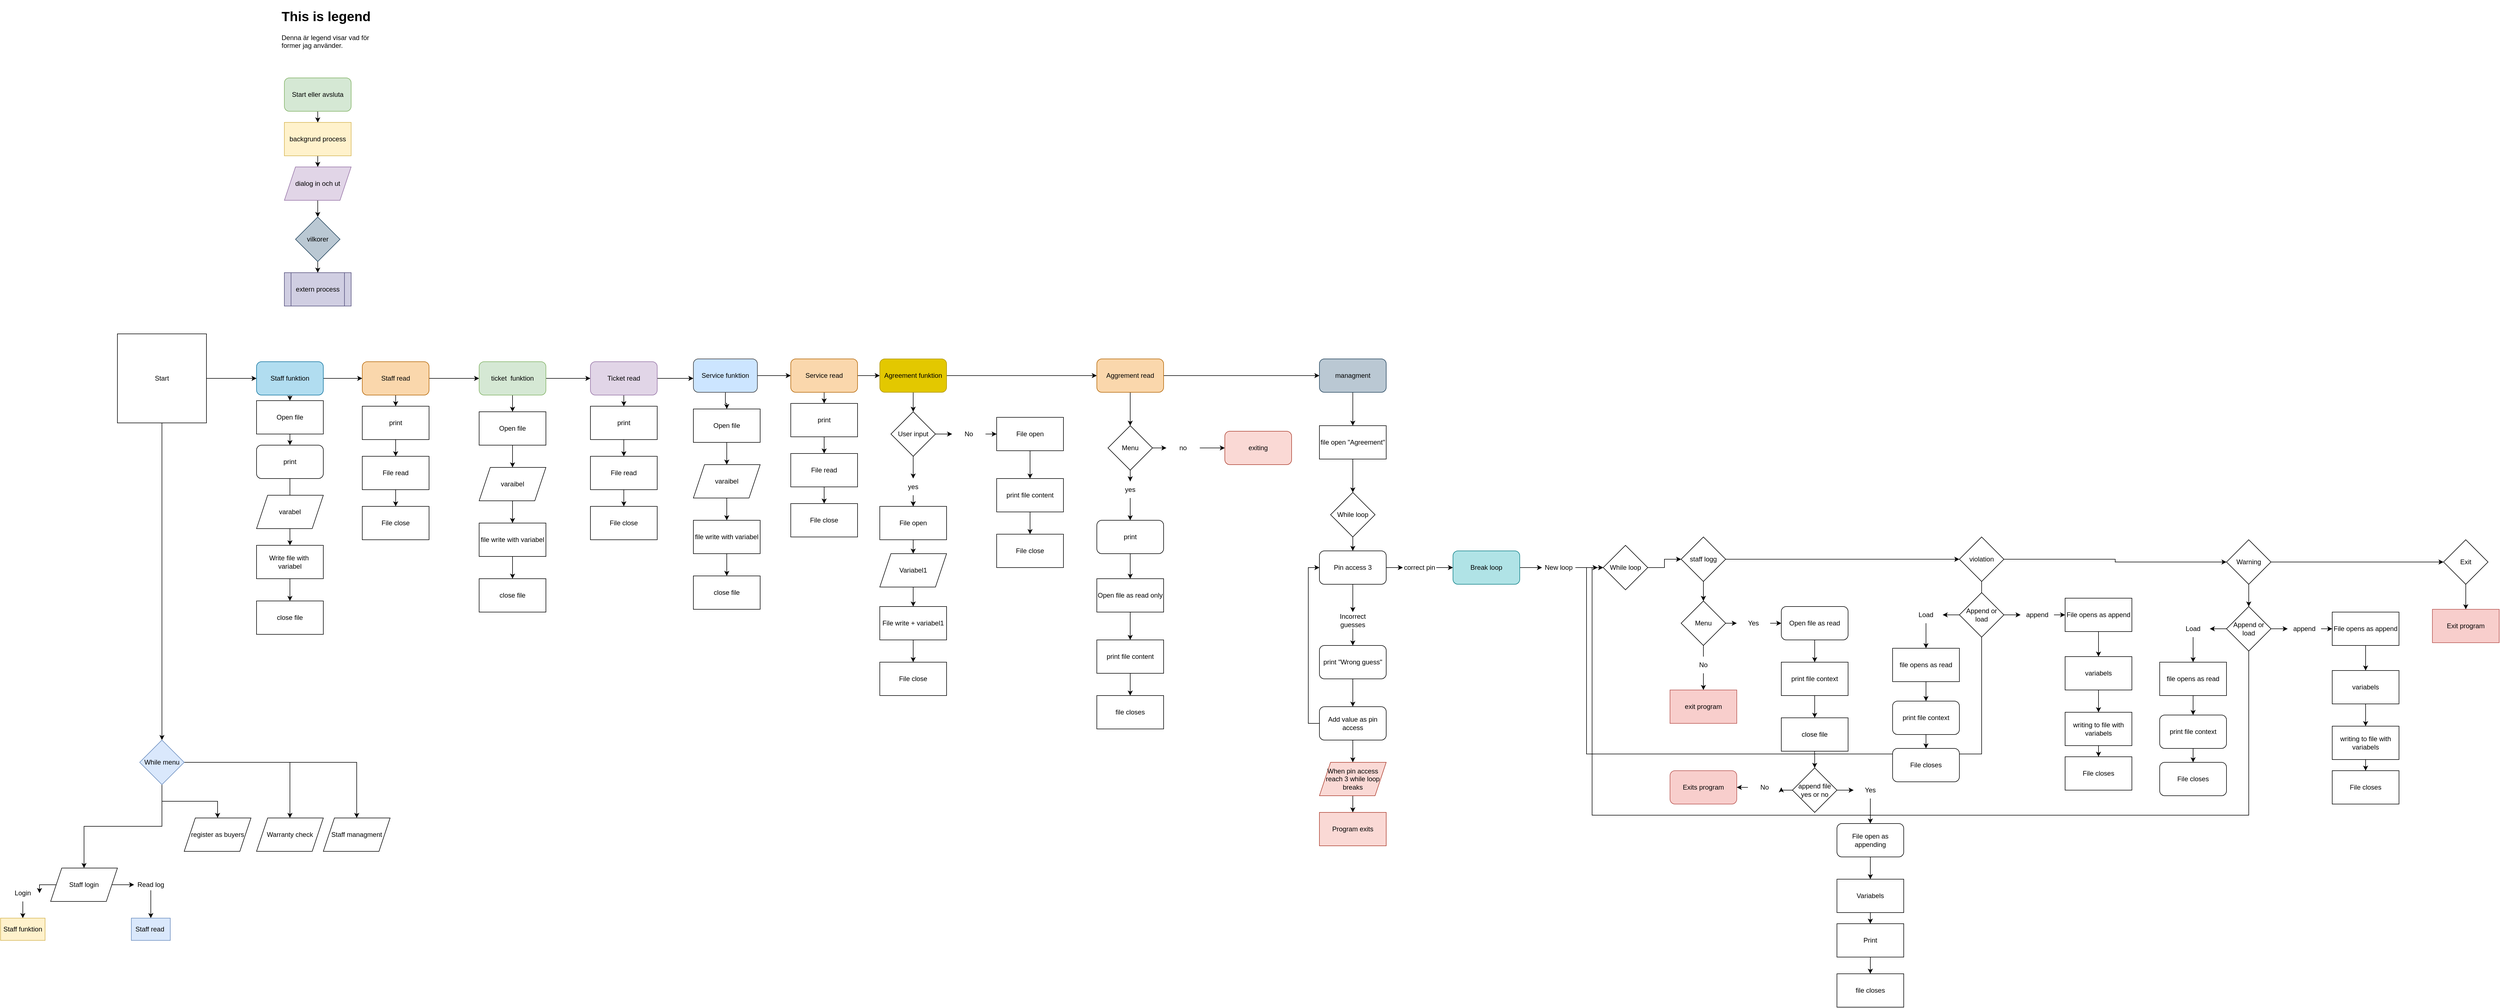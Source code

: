 <mxfile version="19.0.3" type="device"><diagram id="etsDUK-L8ssYxKM-hPAx" name="Page-1"><mxGraphModel dx="1778" dy="2194" grid="1" gridSize="10" guides="1" tooltips="1" connect="1" arrows="1" fold="1" page="1" pageScale="1" pageWidth="850" pageHeight="1100" math="0" shadow="0"><root><mxCell id="0"/><mxCell id="1" parent="0"/><mxCell id="qffwkx-QVSeS7XkW_qyb-30" style="edgeStyle=orthogonalEdgeStyle;rounded=0;orthogonalLoop=1;jettySize=auto;html=1;" parent="1" source="qffwkx-QVSeS7XkW_qyb-1" target="qffwkx-QVSeS7XkW_qyb-2" edge="1"><mxGeometry relative="1" as="geometry"/></mxCell><mxCell id="CJwSPRKQZsO8ntQ9hQlv-50" style="edgeStyle=orthogonalEdgeStyle;rounded=0;orthogonalLoop=1;jettySize=auto;html=1;" edge="1" parent="1" source="qffwkx-QVSeS7XkW_qyb-1" target="CJwSPRKQZsO8ntQ9hQlv-49"><mxGeometry relative="1" as="geometry"/></mxCell><mxCell id="qffwkx-QVSeS7XkW_qyb-1" value="Start" style="rounded=0;whiteSpace=wrap;html=1;" parent="1" vertex="1"><mxGeometry x="240" y="420" width="160" height="160" as="geometry"/></mxCell><mxCell id="qffwkx-QVSeS7XkW_qyb-9" style="edgeStyle=orthogonalEdgeStyle;rounded=0;orthogonalLoop=1;jettySize=auto;html=1;exitX=0.5;exitY=1;exitDx=0;exitDy=0;entryX=0.5;entryY=0;entryDx=0;entryDy=0;" parent="1" source="qffwkx-QVSeS7XkW_qyb-2" edge="1"><mxGeometry relative="1" as="geometry"><mxPoint x="550" y="540" as="targetPoint"/></mxGeometry></mxCell><mxCell id="qffwkx-QVSeS7XkW_qyb-31" style="edgeStyle=orthogonalEdgeStyle;rounded=0;orthogonalLoop=1;jettySize=auto;html=1;" parent="1" source="qffwkx-QVSeS7XkW_qyb-2" target="qffwkx-QVSeS7XkW_qyb-32" edge="1"><mxGeometry relative="1" as="geometry"><mxPoint x="710" y="500" as="targetPoint"/></mxGeometry></mxCell><mxCell id="qffwkx-QVSeS7XkW_qyb-2" value="Staff funktion" style="rounded=1;whiteSpace=wrap;html=1;fillColor=#b1ddf0;strokeColor=#10739e;" parent="1" vertex="1"><mxGeometry x="490" y="470" width="120" height="60" as="geometry"/></mxCell><mxCell id="qffwkx-QVSeS7XkW_qyb-6" style="edgeStyle=orthogonalEdgeStyle;rounded=0;orthogonalLoop=1;jettySize=auto;html=1;entryX=0.75;entryY=0;entryDx=0;entryDy=0;" parent="1" source="qffwkx-QVSeS7XkW_qyb-3" target="qffwkx-QVSeS7XkW_qyb-25" edge="1"><mxGeometry relative="1" as="geometry"><mxPoint x="550" y="720" as="targetPoint"/><Array as="points"><mxPoint x="550" y="740"/></Array></mxGeometry></mxCell><mxCell id="qffwkx-QVSeS7XkW_qyb-3" value="print" style="rounded=1;whiteSpace=wrap;html=1;" parent="1" vertex="1"><mxGeometry x="490" y="620" width="120" height="60" as="geometry"/></mxCell><mxCell id="qffwkx-QVSeS7XkW_qyb-10" style="edgeStyle=orthogonalEdgeStyle;rounded=0;orthogonalLoop=1;jettySize=auto;html=1;exitX=0.5;exitY=1;exitDx=0;exitDy=0;entryX=0.5;entryY=0;entryDx=0;entryDy=0;" parent="1" target="qffwkx-QVSeS7XkW_qyb-3" edge="1"><mxGeometry relative="1" as="geometry"><mxPoint x="550" y="600" as="sourcePoint"/></mxGeometry></mxCell><mxCell id="qffwkx-QVSeS7XkW_qyb-19" style="edgeStyle=orthogonalEdgeStyle;rounded=0;orthogonalLoop=1;jettySize=auto;html=1;" parent="1" source="qffwkx-QVSeS7XkW_qyb-14" target="qffwkx-QVSeS7XkW_qyb-15" edge="1"><mxGeometry relative="1" as="geometry"/></mxCell><mxCell id="qffwkx-QVSeS7XkW_qyb-14" value="Start eller avsluta" style="rounded=1;whiteSpace=wrap;html=1;fillColor=#d5e8d4;strokeColor=#82b366;" parent="1" vertex="1"><mxGeometry x="540" y="-40" width="120" height="60" as="geometry"/></mxCell><mxCell id="qffwkx-QVSeS7XkW_qyb-20" style="edgeStyle=orthogonalEdgeStyle;rounded=0;orthogonalLoop=1;jettySize=auto;html=1;exitX=0.5;exitY=1;exitDx=0;exitDy=0;" parent="1" source="qffwkx-QVSeS7XkW_qyb-15" target="qffwkx-QVSeS7XkW_qyb-16" edge="1"><mxGeometry relative="1" as="geometry"/></mxCell><mxCell id="qffwkx-QVSeS7XkW_qyb-15" value="backgrund process" style="rounded=0;whiteSpace=wrap;html=1;fillColor=#fff2cc;strokeColor=#d6b656;" parent="1" vertex="1"><mxGeometry x="540" y="40" width="120" height="60" as="geometry"/></mxCell><mxCell id="qffwkx-QVSeS7XkW_qyb-21" style="edgeStyle=orthogonalEdgeStyle;rounded=0;orthogonalLoop=1;jettySize=auto;html=1;" parent="1" source="qffwkx-QVSeS7XkW_qyb-16" target="qffwkx-QVSeS7XkW_qyb-17" edge="1"><mxGeometry relative="1" as="geometry"/></mxCell><mxCell id="qffwkx-QVSeS7XkW_qyb-16" value="dialog in och ut" style="shape=parallelogram;perimeter=parallelogramPerimeter;whiteSpace=wrap;html=1;fixedSize=1;fillColor=#e1d5e7;strokeColor=#9673a6;" parent="1" vertex="1"><mxGeometry x="540" y="120" width="120" height="60" as="geometry"/></mxCell><mxCell id="qffwkx-QVSeS7XkW_qyb-22" style="edgeStyle=orthogonalEdgeStyle;rounded=0;orthogonalLoop=1;jettySize=auto;html=1;exitX=0.5;exitY=1;exitDx=0;exitDy=0;" parent="1" source="qffwkx-QVSeS7XkW_qyb-17" target="qffwkx-QVSeS7XkW_qyb-18" edge="1"><mxGeometry relative="1" as="geometry"/></mxCell><mxCell id="qffwkx-QVSeS7XkW_qyb-17" value="vilkorer" style="rhombus;whiteSpace=wrap;html=1;fillColor=#bac8d3;strokeColor=#23445d;" parent="1" vertex="1"><mxGeometry x="560" y="210" width="80" height="80" as="geometry"/></mxCell><mxCell id="qffwkx-QVSeS7XkW_qyb-18" value="extern process&lt;br&gt;" style="shape=process;whiteSpace=wrap;html=1;backgroundOutline=1;fillColor=#d0cee2;strokeColor=#56517e;" parent="1" vertex="1"><mxGeometry x="540" y="310" width="120" height="60" as="geometry"/></mxCell><mxCell id="qffwkx-QVSeS7XkW_qyb-23" value="&lt;h1&gt;This is legend&lt;/h1&gt;&lt;div&gt;Denna är legend visar vad för former jag använder.&lt;/div&gt;" style="text;html=1;strokeColor=none;fillColor=none;spacing=5;spacingTop=-20;whiteSpace=wrap;overflow=hidden;rounded=0;" parent="1" vertex="1"><mxGeometry x="530" y="-170" width="190" height="120" as="geometry"/></mxCell><mxCell id="qffwkx-QVSeS7XkW_qyb-24" value="Open file" style="rounded=0;whiteSpace=wrap;html=1;" parent="1" vertex="1"><mxGeometry x="490" y="540" width="120" height="60" as="geometry"/></mxCell><mxCell id="qffwkx-QVSeS7XkW_qyb-26" style="edgeStyle=orthogonalEdgeStyle;rounded=0;orthogonalLoop=1;jettySize=auto;html=1;exitX=0.5;exitY=1;exitDx=0;exitDy=0;" parent="1" source="qffwkx-QVSeS7XkW_qyb-25" edge="1"><mxGeometry relative="1" as="geometry"><mxPoint x="550.029" y="800" as="targetPoint"/></mxGeometry></mxCell><mxCell id="qffwkx-QVSeS7XkW_qyb-25" value="varabel" style="shape=parallelogram;perimeter=parallelogramPerimeter;whiteSpace=wrap;html=1;fixedSize=1;" parent="1" vertex="1"><mxGeometry x="490" y="710" width="120" height="60" as="geometry"/></mxCell><mxCell id="qffwkx-QVSeS7XkW_qyb-29" style="edgeStyle=orthogonalEdgeStyle;rounded=0;orthogonalLoop=1;jettySize=auto;html=1;" parent="1" source="qffwkx-QVSeS7XkW_qyb-27" target="qffwkx-QVSeS7XkW_qyb-28" edge="1"><mxGeometry relative="1" as="geometry"/></mxCell><mxCell id="qffwkx-QVSeS7XkW_qyb-27" value="Write file with&amp;nbsp; variabel" style="rounded=0;whiteSpace=wrap;html=1;" parent="1" vertex="1"><mxGeometry x="490" y="800" width="120" height="60" as="geometry"/></mxCell><mxCell id="qffwkx-QVSeS7XkW_qyb-28" value="close file" style="rounded=0;whiteSpace=wrap;html=1;" parent="1" vertex="1"><mxGeometry x="490" y="900" width="120" height="60" as="geometry"/></mxCell><mxCell id="qffwkx-QVSeS7XkW_qyb-35" style="edgeStyle=orthogonalEdgeStyle;rounded=0;orthogonalLoop=1;jettySize=auto;html=1;exitX=0.5;exitY=1;exitDx=0;exitDy=0;" parent="1" source="qffwkx-QVSeS7XkW_qyb-32" target="qffwkx-QVSeS7XkW_qyb-34" edge="1"><mxGeometry relative="1" as="geometry"/></mxCell><mxCell id="qffwkx-QVSeS7XkW_qyb-39" style="edgeStyle=orthogonalEdgeStyle;rounded=0;orthogonalLoop=1;jettySize=auto;html=1;" parent="1" source="qffwkx-QVSeS7XkW_qyb-32" target="qffwkx-QVSeS7XkW_qyb-38" edge="1"><mxGeometry relative="1" as="geometry"/></mxCell><mxCell id="qffwkx-QVSeS7XkW_qyb-32" value="Staff read" style="rounded=1;whiteSpace=wrap;html=1;fillColor=#fad7ac;strokeColor=#b46504;" parent="1" vertex="1"><mxGeometry x="680" y="470" width="120" height="60" as="geometry"/></mxCell><mxCell id="qffwkx-QVSeS7XkW_qyb-36" style="edgeStyle=orthogonalEdgeStyle;rounded=0;orthogonalLoop=1;jettySize=auto;html=1;" parent="1" source="qffwkx-QVSeS7XkW_qyb-34" target="qffwkx-QVSeS7XkW_qyb-37" edge="1"><mxGeometry relative="1" as="geometry"><mxPoint x="740" y="640" as="targetPoint"/></mxGeometry></mxCell><mxCell id="qffwkx-QVSeS7XkW_qyb-34" value="print" style="rounded=0;whiteSpace=wrap;html=1;" parent="1" vertex="1"><mxGeometry x="680" y="550" width="120" height="60" as="geometry"/></mxCell><mxCell id="qffwkx-QVSeS7XkW_qyb-58" style="edgeStyle=orthogonalEdgeStyle;rounded=0;orthogonalLoop=1;jettySize=auto;html=1;exitX=0.5;exitY=1;exitDx=0;exitDy=0;" parent="1" source="qffwkx-QVSeS7XkW_qyb-37" target="qffwkx-QVSeS7XkW_qyb-56" edge="1"><mxGeometry relative="1" as="geometry"/></mxCell><mxCell id="qffwkx-QVSeS7XkW_qyb-37" value="File read" style="rounded=0;whiteSpace=wrap;html=1;" parent="1" vertex="1"><mxGeometry x="680" y="640" width="120" height="60" as="geometry"/></mxCell><mxCell id="qffwkx-QVSeS7XkW_qyb-41" style="edgeStyle=orthogonalEdgeStyle;rounded=0;orthogonalLoop=1;jettySize=auto;html=1;" parent="1" source="qffwkx-QVSeS7XkW_qyb-38" target="qffwkx-QVSeS7XkW_qyb-40" edge="1"><mxGeometry relative="1" as="geometry"/></mxCell><mxCell id="qffwkx-QVSeS7XkW_qyb-53" style="edgeStyle=orthogonalEdgeStyle;rounded=0;orthogonalLoop=1;jettySize=auto;html=1;entryX=0;entryY=0.5;entryDx=0;entryDy=0;" parent="1" source="qffwkx-QVSeS7XkW_qyb-38" target="qffwkx-QVSeS7XkW_qyb-49" edge="1"><mxGeometry relative="1" as="geometry"/></mxCell><mxCell id="qffwkx-QVSeS7XkW_qyb-38" value="ticket&amp;nbsp; funktion" style="rounded=1;whiteSpace=wrap;html=1;fillColor=#d5e8d4;strokeColor=#82b366;" parent="1" vertex="1"><mxGeometry x="890" y="470" width="120" height="60" as="geometry"/></mxCell><mxCell id="qffwkx-QVSeS7XkW_qyb-43" style="edgeStyle=orthogonalEdgeStyle;rounded=0;orthogonalLoop=1;jettySize=auto;html=1;exitX=0.5;exitY=1;exitDx=0;exitDy=0;" parent="1" source="qffwkx-QVSeS7XkW_qyb-40" target="qffwkx-QVSeS7XkW_qyb-42" edge="1"><mxGeometry relative="1" as="geometry"/></mxCell><mxCell id="qffwkx-QVSeS7XkW_qyb-40" value="Open file" style="rounded=0;whiteSpace=wrap;html=1;" parent="1" vertex="1"><mxGeometry x="890" y="560" width="120" height="60" as="geometry"/></mxCell><mxCell id="qffwkx-QVSeS7XkW_qyb-45" style="edgeStyle=orthogonalEdgeStyle;rounded=0;orthogonalLoop=1;jettySize=auto;html=1;" parent="1" source="qffwkx-QVSeS7XkW_qyb-42" target="qffwkx-QVSeS7XkW_qyb-44" edge="1"><mxGeometry relative="1" as="geometry"/></mxCell><mxCell id="qffwkx-QVSeS7XkW_qyb-42" value="varaibel" style="shape=parallelogram;perimeter=parallelogramPerimeter;whiteSpace=wrap;html=1;fixedSize=1;" parent="1" vertex="1"><mxGeometry x="890" y="660" width="120" height="60" as="geometry"/></mxCell><mxCell id="qffwkx-QVSeS7XkW_qyb-47" style="edgeStyle=orthogonalEdgeStyle;rounded=0;orthogonalLoop=1;jettySize=auto;html=1;" parent="1" source="qffwkx-QVSeS7XkW_qyb-44" target="qffwkx-QVSeS7XkW_qyb-46" edge="1"><mxGeometry relative="1" as="geometry"/></mxCell><mxCell id="qffwkx-QVSeS7XkW_qyb-44" value="file write with variabel" style="rounded=0;whiteSpace=wrap;html=1;" parent="1" vertex="1"><mxGeometry x="890" y="760" width="120" height="60" as="geometry"/></mxCell><mxCell id="qffwkx-QVSeS7XkW_qyb-46" value="close file" style="rounded=0;whiteSpace=wrap;html=1;" parent="1" vertex="1"><mxGeometry x="890" y="860" width="120" height="60" as="geometry"/></mxCell><mxCell id="qffwkx-QVSeS7XkW_qyb-48" style="edgeStyle=orthogonalEdgeStyle;rounded=0;orthogonalLoop=1;jettySize=auto;html=1;exitX=0.5;exitY=1;exitDx=0;exitDy=0;" parent="1" source="qffwkx-QVSeS7XkW_qyb-49" target="qffwkx-QVSeS7XkW_qyb-51" edge="1"><mxGeometry relative="1" as="geometry"/></mxCell><mxCell id="qffwkx-QVSeS7XkW_qyb-68" style="edgeStyle=orthogonalEdgeStyle;rounded=0;orthogonalLoop=1;jettySize=auto;html=1;" parent="1" source="qffwkx-QVSeS7XkW_qyb-49" target="qffwkx-QVSeS7XkW_qyb-60" edge="1"><mxGeometry relative="1" as="geometry"><Array as="points"><mxPoint x="1270" y="500"/><mxPoint x="1270" y="500"/></Array></mxGeometry></mxCell><mxCell id="qffwkx-QVSeS7XkW_qyb-49" value="Ticket read" style="rounded=1;whiteSpace=wrap;html=1;fillColor=#e1d5e7;strokeColor=#9673a6;" parent="1" vertex="1"><mxGeometry x="1090" y="470" width="120" height="60" as="geometry"/></mxCell><mxCell id="qffwkx-QVSeS7XkW_qyb-50" style="edgeStyle=orthogonalEdgeStyle;rounded=0;orthogonalLoop=1;jettySize=auto;html=1;" parent="1" source="qffwkx-QVSeS7XkW_qyb-51" target="qffwkx-QVSeS7XkW_qyb-52" edge="1"><mxGeometry relative="1" as="geometry"><mxPoint x="1150" y="640" as="targetPoint"/></mxGeometry></mxCell><mxCell id="qffwkx-QVSeS7XkW_qyb-51" value="print" style="rounded=0;whiteSpace=wrap;html=1;" parent="1" vertex="1"><mxGeometry x="1090" y="550" width="120" height="60" as="geometry"/></mxCell><mxCell id="qffwkx-QVSeS7XkW_qyb-55" style="edgeStyle=orthogonalEdgeStyle;rounded=0;orthogonalLoop=1;jettySize=auto;html=1;" parent="1" source="qffwkx-QVSeS7XkW_qyb-52" target="qffwkx-QVSeS7XkW_qyb-54" edge="1"><mxGeometry relative="1" as="geometry"/></mxCell><mxCell id="qffwkx-QVSeS7XkW_qyb-52" value="File read" style="rounded=0;whiteSpace=wrap;html=1;" parent="1" vertex="1"><mxGeometry x="1090" y="640" width="120" height="60" as="geometry"/></mxCell><mxCell id="qffwkx-QVSeS7XkW_qyb-54" value="File close" style="rounded=0;whiteSpace=wrap;html=1;" parent="1" vertex="1"><mxGeometry x="1090" y="730" width="120" height="60" as="geometry"/></mxCell><mxCell id="qffwkx-QVSeS7XkW_qyb-56" value="File close" style="rounded=0;whiteSpace=wrap;html=1;" parent="1" vertex="1"><mxGeometry x="680" y="730" width="120" height="60" as="geometry"/></mxCell><mxCell id="qffwkx-QVSeS7XkW_qyb-59" style="edgeStyle=orthogonalEdgeStyle;rounded=0;orthogonalLoop=1;jettySize=auto;html=1;" parent="1" source="qffwkx-QVSeS7XkW_qyb-60" target="qffwkx-QVSeS7XkW_qyb-62" edge="1"><mxGeometry relative="1" as="geometry"/></mxCell><mxCell id="qffwkx-QVSeS7XkW_qyb-76" style="edgeStyle=orthogonalEdgeStyle;rounded=0;orthogonalLoop=1;jettySize=auto;html=1;" parent="1" source="qffwkx-QVSeS7XkW_qyb-60" target="qffwkx-QVSeS7XkW_qyb-70" edge="1"><mxGeometry relative="1" as="geometry"/></mxCell><mxCell id="qffwkx-QVSeS7XkW_qyb-60" value="Service funktion" style="rounded=1;whiteSpace=wrap;html=1;fillColor=#cce5ff;strokeColor=#36393d;" parent="1" vertex="1"><mxGeometry x="1275" y="465" width="115" height="60" as="geometry"/></mxCell><mxCell id="qffwkx-QVSeS7XkW_qyb-61" style="edgeStyle=orthogonalEdgeStyle;rounded=0;orthogonalLoop=1;jettySize=auto;html=1;exitX=0.5;exitY=1;exitDx=0;exitDy=0;" parent="1" source="qffwkx-QVSeS7XkW_qyb-62" target="qffwkx-QVSeS7XkW_qyb-64" edge="1"><mxGeometry relative="1" as="geometry"/></mxCell><mxCell id="qffwkx-QVSeS7XkW_qyb-62" value="Open file" style="rounded=0;whiteSpace=wrap;html=1;" parent="1" vertex="1"><mxGeometry x="1275" y="555" width="120" height="60" as="geometry"/></mxCell><mxCell id="qffwkx-QVSeS7XkW_qyb-63" style="edgeStyle=orthogonalEdgeStyle;rounded=0;orthogonalLoop=1;jettySize=auto;html=1;" parent="1" source="qffwkx-QVSeS7XkW_qyb-64" target="qffwkx-QVSeS7XkW_qyb-66" edge="1"><mxGeometry relative="1" as="geometry"/></mxCell><mxCell id="qffwkx-QVSeS7XkW_qyb-64" value="varaibel" style="shape=parallelogram;perimeter=parallelogramPerimeter;whiteSpace=wrap;html=1;fixedSize=1;" parent="1" vertex="1"><mxGeometry x="1275" y="655" width="120" height="60" as="geometry"/></mxCell><mxCell id="qffwkx-QVSeS7XkW_qyb-65" style="edgeStyle=orthogonalEdgeStyle;rounded=0;orthogonalLoop=1;jettySize=auto;html=1;" parent="1" source="qffwkx-QVSeS7XkW_qyb-66" target="qffwkx-QVSeS7XkW_qyb-67" edge="1"><mxGeometry relative="1" as="geometry"/></mxCell><mxCell id="qffwkx-QVSeS7XkW_qyb-66" value="file write with variabel" style="rounded=0;whiteSpace=wrap;html=1;" parent="1" vertex="1"><mxGeometry x="1275" y="755" width="120" height="60" as="geometry"/></mxCell><mxCell id="qffwkx-QVSeS7XkW_qyb-67" value="close file" style="rounded=0;whiteSpace=wrap;html=1;" parent="1" vertex="1"><mxGeometry x="1275" y="855" width="120" height="60" as="geometry"/></mxCell><mxCell id="qffwkx-QVSeS7XkW_qyb-69" style="edgeStyle=orthogonalEdgeStyle;rounded=0;orthogonalLoop=1;jettySize=auto;html=1;exitX=0.5;exitY=1;exitDx=0;exitDy=0;" parent="1" source="qffwkx-QVSeS7XkW_qyb-70" target="qffwkx-QVSeS7XkW_qyb-72" edge="1"><mxGeometry relative="1" as="geometry"/></mxCell><mxCell id="qffwkx-QVSeS7XkW_qyb-78" style="edgeStyle=orthogonalEdgeStyle;rounded=0;orthogonalLoop=1;jettySize=auto;html=1;exitX=1;exitY=0.5;exitDx=0;exitDy=0;" parent="1" source="qffwkx-QVSeS7XkW_qyb-70" target="qffwkx-QVSeS7XkW_qyb-77" edge="1"><mxGeometry relative="1" as="geometry"/></mxCell><mxCell id="qffwkx-QVSeS7XkW_qyb-70" value="Service read" style="rounded=1;whiteSpace=wrap;html=1;fillColor=#fad7ac;strokeColor=#b46504;" parent="1" vertex="1"><mxGeometry x="1450" y="465" width="120" height="60" as="geometry"/></mxCell><mxCell id="qffwkx-QVSeS7XkW_qyb-71" style="edgeStyle=orthogonalEdgeStyle;rounded=0;orthogonalLoop=1;jettySize=auto;html=1;" parent="1" source="qffwkx-QVSeS7XkW_qyb-72" target="qffwkx-QVSeS7XkW_qyb-74" edge="1"><mxGeometry relative="1" as="geometry"><mxPoint x="1510" y="635" as="targetPoint"/></mxGeometry></mxCell><mxCell id="qffwkx-QVSeS7XkW_qyb-72" value="print" style="rounded=0;whiteSpace=wrap;html=1;" parent="1" vertex="1"><mxGeometry x="1450" y="545" width="120" height="60" as="geometry"/></mxCell><mxCell id="qffwkx-QVSeS7XkW_qyb-73" style="edgeStyle=orthogonalEdgeStyle;rounded=0;orthogonalLoop=1;jettySize=auto;html=1;" parent="1" source="qffwkx-QVSeS7XkW_qyb-74" target="qffwkx-QVSeS7XkW_qyb-75" edge="1"><mxGeometry relative="1" as="geometry"/></mxCell><mxCell id="qffwkx-QVSeS7XkW_qyb-74" value="File read" style="rounded=0;whiteSpace=wrap;html=1;" parent="1" vertex="1"><mxGeometry x="1450" y="635" width="120" height="60" as="geometry"/></mxCell><mxCell id="qffwkx-QVSeS7XkW_qyb-75" value="File close" style="rounded=0;whiteSpace=wrap;html=1;" parent="1" vertex="1"><mxGeometry x="1450" y="725" width="120" height="60" as="geometry"/></mxCell><mxCell id="qffwkx-QVSeS7XkW_qyb-81" style="edgeStyle=orthogonalEdgeStyle;rounded=0;orthogonalLoop=1;jettySize=auto;html=1;" parent="1" source="qffwkx-QVSeS7XkW_qyb-77" target="qffwkx-QVSeS7XkW_qyb-80" edge="1"><mxGeometry relative="1" as="geometry"/></mxCell><mxCell id="qffwkx-QVSeS7XkW_qyb-103" style="edgeStyle=orthogonalEdgeStyle;rounded=0;orthogonalLoop=1;jettySize=auto;html=1;" parent="1" source="qffwkx-QVSeS7XkW_qyb-77" target="qffwkx-QVSeS7XkW_qyb-102" edge="1"><mxGeometry relative="1" as="geometry"/></mxCell><mxCell id="qffwkx-QVSeS7XkW_qyb-77" value="Agreement funktion" style="rounded=1;whiteSpace=wrap;html=1;fillColor=#e3c800;strokeColor=#B09500;fontColor=#000000;" parent="1" vertex="1"><mxGeometry x="1610" y="465" width="120" height="60" as="geometry"/></mxCell><mxCell id="qffwkx-QVSeS7XkW_qyb-82" style="edgeStyle=orthogonalEdgeStyle;rounded=0;orthogonalLoop=1;jettySize=auto;html=1;" parent="1" source="qffwkx-QVSeS7XkW_qyb-80" target="qffwkx-QVSeS7XkW_qyb-83" edge="1"><mxGeometry relative="1" as="geometry"><mxPoint x="1670" y="700" as="targetPoint"/></mxGeometry></mxCell><mxCell id="qffwkx-QVSeS7XkW_qyb-85" style="edgeStyle=orthogonalEdgeStyle;rounded=0;orthogonalLoop=1;jettySize=auto;html=1;exitX=1;exitY=0.5;exitDx=0;exitDy=0;" parent="1" source="qffwkx-QVSeS7XkW_qyb-80" target="qffwkx-QVSeS7XkW_qyb-84" edge="1"><mxGeometry relative="1" as="geometry"/></mxCell><mxCell id="qffwkx-QVSeS7XkW_qyb-80" value="User input" style="rhombus;whiteSpace=wrap;html=1;" parent="1" vertex="1"><mxGeometry x="1630" y="560" width="80" height="80" as="geometry"/></mxCell><mxCell id="qffwkx-QVSeS7XkW_qyb-87" value="" style="edgeStyle=orthogonalEdgeStyle;rounded=0;orthogonalLoop=1;jettySize=auto;html=1;" parent="1" source="qffwkx-QVSeS7XkW_qyb-83" target="qffwkx-QVSeS7XkW_qyb-86" edge="1"><mxGeometry relative="1" as="geometry"/></mxCell><mxCell id="qffwkx-QVSeS7XkW_qyb-88" style="edgeStyle=orthogonalEdgeStyle;rounded=0;orthogonalLoop=1;jettySize=auto;html=1;exitX=0.5;exitY=1;exitDx=0;exitDy=0;entryX=0.5;entryY=0;entryDx=0;entryDy=0;" parent="1" source="qffwkx-QVSeS7XkW_qyb-83" target="qffwkx-QVSeS7XkW_qyb-86" edge="1"><mxGeometry relative="1" as="geometry"/></mxCell><mxCell id="qffwkx-QVSeS7XkW_qyb-83" value="yes" style="text;html=1;strokeColor=none;fillColor=none;align=center;verticalAlign=middle;whiteSpace=wrap;rounded=0;" parent="1" vertex="1"><mxGeometry x="1640" y="680" width="60" height="30" as="geometry"/></mxCell><mxCell id="qffwkx-QVSeS7XkW_qyb-96" style="edgeStyle=orthogonalEdgeStyle;rounded=0;orthogonalLoop=1;jettySize=auto;html=1;" parent="1" source="qffwkx-QVSeS7XkW_qyb-84" target="qffwkx-QVSeS7XkW_qyb-95" edge="1"><mxGeometry relative="1" as="geometry"/></mxCell><mxCell id="qffwkx-QVSeS7XkW_qyb-84" value="No" style="text;html=1;strokeColor=none;fillColor=none;align=center;verticalAlign=middle;whiteSpace=wrap;rounded=0;" parent="1" vertex="1"><mxGeometry x="1740" y="585" width="60" height="30" as="geometry"/></mxCell><mxCell id="qffwkx-QVSeS7XkW_qyb-90" style="edgeStyle=orthogonalEdgeStyle;rounded=0;orthogonalLoop=1;jettySize=auto;html=1;exitX=0.5;exitY=1;exitDx=0;exitDy=0;" parent="1" source="qffwkx-QVSeS7XkW_qyb-86" target="qffwkx-QVSeS7XkW_qyb-89" edge="1"><mxGeometry relative="1" as="geometry"/></mxCell><mxCell id="qffwkx-QVSeS7XkW_qyb-86" value="File open" style="rounded=0;whiteSpace=wrap;html=1;" parent="1" vertex="1"><mxGeometry x="1610" y="730" width="120" height="60" as="geometry"/></mxCell><mxCell id="qffwkx-QVSeS7XkW_qyb-92" style="edgeStyle=orthogonalEdgeStyle;rounded=0;orthogonalLoop=1;jettySize=auto;html=1;" parent="1" source="qffwkx-QVSeS7XkW_qyb-89" target="qffwkx-QVSeS7XkW_qyb-91" edge="1"><mxGeometry relative="1" as="geometry"/></mxCell><mxCell id="qffwkx-QVSeS7XkW_qyb-89" value="Variabel1" style="shape=parallelogram;perimeter=parallelogramPerimeter;whiteSpace=wrap;html=1;fixedSize=1;" parent="1" vertex="1"><mxGeometry x="1610" y="815" width="120" height="60" as="geometry"/></mxCell><mxCell id="qffwkx-QVSeS7XkW_qyb-94" style="edgeStyle=orthogonalEdgeStyle;rounded=0;orthogonalLoop=1;jettySize=auto;html=1;" parent="1" source="qffwkx-QVSeS7XkW_qyb-91" target="qffwkx-QVSeS7XkW_qyb-93" edge="1"><mxGeometry relative="1" as="geometry"/></mxCell><mxCell id="qffwkx-QVSeS7XkW_qyb-91" value="File write + variabel1" style="rounded=0;whiteSpace=wrap;html=1;" parent="1" vertex="1"><mxGeometry x="1610" y="910" width="120" height="60" as="geometry"/></mxCell><mxCell id="qffwkx-QVSeS7XkW_qyb-93" value="File close" style="rounded=0;whiteSpace=wrap;html=1;" parent="1" vertex="1"><mxGeometry x="1610" y="1010" width="120" height="60" as="geometry"/></mxCell><mxCell id="qffwkx-QVSeS7XkW_qyb-99" style="edgeStyle=orthogonalEdgeStyle;rounded=0;orthogonalLoop=1;jettySize=auto;html=1;" parent="1" source="qffwkx-QVSeS7XkW_qyb-95" target="qffwkx-QVSeS7XkW_qyb-98" edge="1"><mxGeometry relative="1" as="geometry"/></mxCell><mxCell id="qffwkx-QVSeS7XkW_qyb-95" value="File open" style="rounded=0;whiteSpace=wrap;html=1;" parent="1" vertex="1"><mxGeometry x="1820" y="570" width="120" height="60" as="geometry"/></mxCell><mxCell id="qffwkx-QVSeS7XkW_qyb-101" style="edgeStyle=orthogonalEdgeStyle;rounded=0;orthogonalLoop=1;jettySize=auto;html=1;" parent="1" source="qffwkx-QVSeS7XkW_qyb-98" target="qffwkx-QVSeS7XkW_qyb-100" edge="1"><mxGeometry relative="1" as="geometry"/></mxCell><mxCell id="qffwkx-QVSeS7XkW_qyb-98" value="print file content" style="rounded=0;whiteSpace=wrap;html=1;" parent="1" vertex="1"><mxGeometry x="1820" y="680" width="120" height="60" as="geometry"/></mxCell><mxCell id="qffwkx-QVSeS7XkW_qyb-100" value="File close" style="rounded=0;whiteSpace=wrap;html=1;" parent="1" vertex="1"><mxGeometry x="1820" y="780" width="120" height="60" as="geometry"/></mxCell><mxCell id="qffwkx-QVSeS7XkW_qyb-107" style="edgeStyle=orthogonalEdgeStyle;rounded=0;orthogonalLoop=1;jettySize=auto;html=1;exitX=0.5;exitY=1;exitDx=0;exitDy=0;entryX=0.5;entryY=0;entryDx=0;entryDy=0;" parent="1" source="qffwkx-QVSeS7XkW_qyb-102" target="qffwkx-QVSeS7XkW_qyb-105" edge="1"><mxGeometry relative="1" as="geometry"/></mxCell><mxCell id="qffwkx-QVSeS7XkW_qyb-124" style="edgeStyle=orthogonalEdgeStyle;rounded=0;orthogonalLoop=1;jettySize=auto;html=1;entryX=0;entryY=0.5;entryDx=0;entryDy=0;" parent="1" source="qffwkx-QVSeS7XkW_qyb-102" target="qffwkx-QVSeS7XkW_qyb-123" edge="1"><mxGeometry relative="1" as="geometry"/></mxCell><mxCell id="qffwkx-QVSeS7XkW_qyb-102" value="Aggrement read" style="rounded=1;whiteSpace=wrap;html=1;fillColor=#fad7ac;strokeColor=#b46504;" parent="1" vertex="1"><mxGeometry x="2000" y="465" width="120" height="60" as="geometry"/></mxCell><mxCell id="qffwkx-QVSeS7XkW_qyb-108" style="edgeStyle=orthogonalEdgeStyle;rounded=0;orthogonalLoop=1;jettySize=auto;html=1;" parent="1" source="qffwkx-QVSeS7XkW_qyb-105" target="qffwkx-QVSeS7XkW_qyb-109" edge="1"><mxGeometry relative="1" as="geometry"><mxPoint x="2060" y="700" as="targetPoint"/></mxGeometry></mxCell><mxCell id="qffwkx-QVSeS7XkW_qyb-111" style="edgeStyle=orthogonalEdgeStyle;rounded=0;orthogonalLoop=1;jettySize=auto;html=1;" parent="1" source="qffwkx-QVSeS7XkW_qyb-105" target="qffwkx-QVSeS7XkW_qyb-110" edge="1"><mxGeometry relative="1" as="geometry"/></mxCell><mxCell id="qffwkx-QVSeS7XkW_qyb-105" value="Menu" style="rhombus;whiteSpace=wrap;html=1;" parent="1" vertex="1"><mxGeometry x="2020" y="585" width="80" height="80" as="geometry"/></mxCell><mxCell id="qffwkx-QVSeS7XkW_qyb-116" style="edgeStyle=orthogonalEdgeStyle;rounded=0;orthogonalLoop=1;jettySize=auto;html=1;" parent="1" source="qffwkx-QVSeS7XkW_qyb-109" target="qffwkx-QVSeS7XkW_qyb-115" edge="1"><mxGeometry relative="1" as="geometry"/></mxCell><mxCell id="qffwkx-QVSeS7XkW_qyb-109" value="yes" style="text;html=1;strokeColor=none;fillColor=none;align=center;verticalAlign=middle;whiteSpace=wrap;rounded=0;" parent="1" vertex="1"><mxGeometry x="2030" y="685" width="60" height="30" as="geometry"/></mxCell><mxCell id="qffwkx-QVSeS7XkW_qyb-113" style="edgeStyle=orthogonalEdgeStyle;rounded=0;orthogonalLoop=1;jettySize=auto;html=1;" parent="1" source="qffwkx-QVSeS7XkW_qyb-110" target="qffwkx-QVSeS7XkW_qyb-112" edge="1"><mxGeometry relative="1" as="geometry"/></mxCell><mxCell id="qffwkx-QVSeS7XkW_qyb-110" value="no" style="text;html=1;strokeColor=none;fillColor=none;align=center;verticalAlign=middle;whiteSpace=wrap;rounded=0;" parent="1" vertex="1"><mxGeometry x="2125" y="610" width="60" height="30" as="geometry"/></mxCell><mxCell id="qffwkx-QVSeS7XkW_qyb-112" value="exiting" style="rounded=1;whiteSpace=wrap;html=1;fillColor=#fad9d5;strokeColor=#ae4132;" parent="1" vertex="1"><mxGeometry x="2230" y="595" width="120" height="60" as="geometry"/></mxCell><mxCell id="qffwkx-QVSeS7XkW_qyb-118" style="edgeStyle=orthogonalEdgeStyle;rounded=0;orthogonalLoop=1;jettySize=auto;html=1;" parent="1" source="qffwkx-QVSeS7XkW_qyb-115" target="qffwkx-QVSeS7XkW_qyb-117" edge="1"><mxGeometry relative="1" as="geometry"/></mxCell><mxCell id="qffwkx-QVSeS7XkW_qyb-115" value="print" style="rounded=1;whiteSpace=wrap;html=1;" parent="1" vertex="1"><mxGeometry x="2000" y="755" width="120" height="60" as="geometry"/></mxCell><mxCell id="qffwkx-QVSeS7XkW_qyb-120" style="edgeStyle=orthogonalEdgeStyle;rounded=0;orthogonalLoop=1;jettySize=auto;html=1;" parent="1" source="qffwkx-QVSeS7XkW_qyb-117" target="qffwkx-QVSeS7XkW_qyb-119" edge="1"><mxGeometry relative="1" as="geometry"/></mxCell><mxCell id="qffwkx-QVSeS7XkW_qyb-117" value="Open file as read only" style="rounded=0;whiteSpace=wrap;html=1;" parent="1" vertex="1"><mxGeometry x="2000" y="860" width="120" height="60" as="geometry"/></mxCell><mxCell id="qffwkx-QVSeS7XkW_qyb-122" style="edgeStyle=orthogonalEdgeStyle;rounded=0;orthogonalLoop=1;jettySize=auto;html=1;exitX=0.5;exitY=1;exitDx=0;exitDy=0;" parent="1" source="qffwkx-QVSeS7XkW_qyb-119" target="qffwkx-QVSeS7XkW_qyb-121" edge="1"><mxGeometry relative="1" as="geometry"/></mxCell><mxCell id="qffwkx-QVSeS7XkW_qyb-119" value="print file content" style="rounded=0;whiteSpace=wrap;html=1;" parent="1" vertex="1"><mxGeometry x="2000" y="970" width="120" height="60" as="geometry"/></mxCell><mxCell id="qffwkx-QVSeS7XkW_qyb-121" value="file closes" style="rounded=0;whiteSpace=wrap;html=1;" parent="1" vertex="1"><mxGeometry x="2000" y="1070" width="120" height="60" as="geometry"/></mxCell><mxCell id="qffwkx-QVSeS7XkW_qyb-128" style="edgeStyle=orthogonalEdgeStyle;rounded=0;orthogonalLoop=1;jettySize=auto;html=1;" parent="1" source="qffwkx-QVSeS7XkW_qyb-123" target="qffwkx-QVSeS7XkW_qyb-127" edge="1"><mxGeometry relative="1" as="geometry"/></mxCell><mxCell id="qffwkx-QVSeS7XkW_qyb-123" value="managment" style="rounded=1;whiteSpace=wrap;html=1;fillColor=#bac8d3;strokeColor=#23445d;" parent="1" vertex="1"><mxGeometry x="2400" y="465" width="120" height="60" as="geometry"/></mxCell><mxCell id="qffwkx-QVSeS7XkW_qyb-133" style="edgeStyle=orthogonalEdgeStyle;rounded=0;orthogonalLoop=1;jettySize=auto;html=1;" parent="1" source="qffwkx-QVSeS7XkW_qyb-127" target="qffwkx-QVSeS7XkW_qyb-131" edge="1"><mxGeometry relative="1" as="geometry"/></mxCell><mxCell id="qffwkx-QVSeS7XkW_qyb-127" value="file open &quot;Agreement&quot;" style="rounded=0;whiteSpace=wrap;html=1;" parent="1" vertex="1"><mxGeometry x="2400" y="585" width="120" height="60" as="geometry"/></mxCell><mxCell id="qffwkx-QVSeS7XkW_qyb-135" style="edgeStyle=orthogonalEdgeStyle;rounded=0;orthogonalLoop=1;jettySize=auto;html=1;exitX=0.5;exitY=1;exitDx=0;exitDy=0;" parent="1" source="qffwkx-QVSeS7XkW_qyb-131" target="qffwkx-QVSeS7XkW_qyb-134" edge="1"><mxGeometry relative="1" as="geometry"/></mxCell><mxCell id="qffwkx-QVSeS7XkW_qyb-131" value="While loop" style="rhombus;whiteSpace=wrap;html=1;" parent="1" vertex="1"><mxGeometry x="2420" y="705" width="80" height="80" as="geometry"/></mxCell><mxCell id="qffwkx-QVSeS7XkW_qyb-139" style="edgeStyle=orthogonalEdgeStyle;rounded=0;orthogonalLoop=1;jettySize=auto;html=1;" parent="1" source="qffwkx-QVSeS7XkW_qyb-134" target="qffwkx-QVSeS7XkW_qyb-138" edge="1"><mxGeometry relative="1" as="geometry"/></mxCell><mxCell id="qffwkx-QVSeS7XkW_qyb-143" style="edgeStyle=orthogonalEdgeStyle;rounded=0;orthogonalLoop=1;jettySize=auto;html=1;" parent="1" source="qffwkx-QVSeS7XkW_qyb-134" target="qffwkx-QVSeS7XkW_qyb-142" edge="1"><mxGeometry relative="1" as="geometry"/></mxCell><mxCell id="qffwkx-QVSeS7XkW_qyb-134" value="Pin access 3" style="rounded=1;whiteSpace=wrap;html=1;" parent="1" vertex="1"><mxGeometry x="2400" y="810" width="120" height="60" as="geometry"/></mxCell><mxCell id="1hgqLPjbs6zHRoAhOivM-3" style="edgeStyle=orthogonalEdgeStyle;rounded=0;orthogonalLoop=1;jettySize=auto;html=1;entryX=0;entryY=0.5;entryDx=0;entryDy=0;" parent="1" source="qffwkx-QVSeS7XkW_qyb-136" target="1hgqLPjbs6zHRoAhOivM-2" edge="1"><mxGeometry relative="1" as="geometry"/></mxCell><mxCell id="qffwkx-QVSeS7XkW_qyb-136" value="Break loop" style="whiteSpace=wrap;html=1;rounded=1;fillColor=#b0e3e6;strokeColor=#0e8088;" parent="1" vertex="1"><mxGeometry x="2640" y="810" width="120" height="60" as="geometry"/></mxCell><mxCell id="qffwkx-QVSeS7XkW_qyb-140" style="edgeStyle=orthogonalEdgeStyle;rounded=0;orthogonalLoop=1;jettySize=auto;html=1;" parent="1" source="qffwkx-QVSeS7XkW_qyb-138" target="qffwkx-QVSeS7XkW_qyb-136" edge="1"><mxGeometry relative="1" as="geometry"/></mxCell><mxCell id="qffwkx-QVSeS7XkW_qyb-138" value="correct pin" style="text;html=1;strokeColor=none;fillColor=none;align=center;verticalAlign=middle;whiteSpace=wrap;rounded=0;" parent="1" vertex="1"><mxGeometry x="2550" y="825" width="60" height="30" as="geometry"/></mxCell><mxCell id="qffwkx-QVSeS7XkW_qyb-145" style="edgeStyle=orthogonalEdgeStyle;rounded=0;orthogonalLoop=1;jettySize=auto;html=1;entryX=0.5;entryY=0;entryDx=0;entryDy=0;" parent="1" source="qffwkx-QVSeS7XkW_qyb-142" target="qffwkx-QVSeS7XkW_qyb-144" edge="1"><mxGeometry relative="1" as="geometry"/></mxCell><mxCell id="qffwkx-QVSeS7XkW_qyb-142" value="Incorrect guesses" style="text;html=1;strokeColor=none;fillColor=none;align=center;verticalAlign=middle;whiteSpace=wrap;rounded=0;" parent="1" vertex="1"><mxGeometry x="2430" y="920" width="60" height="30" as="geometry"/></mxCell><mxCell id="qffwkx-QVSeS7XkW_qyb-147" value="" style="edgeStyle=orthogonalEdgeStyle;rounded=0;orthogonalLoop=1;jettySize=auto;html=1;" parent="1" source="qffwkx-QVSeS7XkW_qyb-144" target="qffwkx-QVSeS7XkW_qyb-146" edge="1"><mxGeometry relative="1" as="geometry"/></mxCell><mxCell id="qffwkx-QVSeS7XkW_qyb-144" value="print &quot;Wrong guess&quot;" style="rounded=1;whiteSpace=wrap;html=1;" parent="1" vertex="1"><mxGeometry x="2400" y="980" width="120" height="60" as="geometry"/></mxCell><mxCell id="qffwkx-QVSeS7XkW_qyb-148" style="edgeStyle=orthogonalEdgeStyle;rounded=0;orthogonalLoop=1;jettySize=auto;html=1;entryX=0;entryY=0.5;entryDx=0;entryDy=0;" parent="1" source="qffwkx-QVSeS7XkW_qyb-146" target="qffwkx-QVSeS7XkW_qyb-134" edge="1"><mxGeometry relative="1" as="geometry"><Array as="points"><mxPoint x="2380" y="1120"/><mxPoint x="2380" y="840"/></Array></mxGeometry></mxCell><mxCell id="qffwkx-QVSeS7XkW_qyb-151" style="edgeStyle=orthogonalEdgeStyle;rounded=0;orthogonalLoop=1;jettySize=auto;html=1;" parent="1" source="qffwkx-QVSeS7XkW_qyb-146" target="qffwkx-QVSeS7XkW_qyb-150" edge="1"><mxGeometry relative="1" as="geometry"/></mxCell><mxCell id="qffwkx-QVSeS7XkW_qyb-146" value="Add value as pin access" style="rounded=1;whiteSpace=wrap;html=1;" parent="1" vertex="1"><mxGeometry x="2400" y="1090" width="120" height="60" as="geometry"/></mxCell><mxCell id="qffwkx-QVSeS7XkW_qyb-152" style="edgeStyle=orthogonalEdgeStyle;rounded=0;orthogonalLoop=1;jettySize=auto;html=1;" parent="1" source="qffwkx-QVSeS7XkW_qyb-150" target="qffwkx-QVSeS7XkW_qyb-153" edge="1"><mxGeometry relative="1" as="geometry"><mxPoint x="2460" y="1300" as="targetPoint"/></mxGeometry></mxCell><mxCell id="qffwkx-QVSeS7XkW_qyb-150" value="When pin access reach 3 while loop breaks" style="shape=parallelogram;perimeter=parallelogramPerimeter;whiteSpace=wrap;html=1;fixedSize=1;fillColor=#fad9d5;strokeColor=#ae4132;" parent="1" vertex="1"><mxGeometry x="2400" y="1190" width="120" height="60" as="geometry"/></mxCell><mxCell id="qffwkx-QVSeS7XkW_qyb-153" value="Program exits" style="rounded=0;whiteSpace=wrap;html=1;fillColor=#fad9d5;strokeColor=#ae4132;" parent="1" vertex="1"><mxGeometry x="2400" y="1280" width="120" height="60" as="geometry"/></mxCell><mxCell id="1hgqLPjbs6zHRoAhOivM-23" style="edgeStyle=orthogonalEdgeStyle;rounded=0;orthogonalLoop=1;jettySize=auto;html=1;entryX=0.5;entryY=0;entryDx=0;entryDy=0;" parent="1" target="1hgqLPjbs6zHRoAhOivM-20" edge="1"><mxGeometry relative="1" as="geometry"><mxPoint x="3090" y="880" as="sourcePoint"/></mxGeometry></mxCell><mxCell id="1hgqLPjbs6zHRoAhOivM-29" style="edgeStyle=orthogonalEdgeStyle;rounded=0;orthogonalLoop=1;jettySize=auto;html=1;" parent="1" source="qffwkx-QVSeS7XkW_qyb-156" target="qffwkx-QVSeS7XkW_qyb-159" edge="1"><mxGeometry relative="1" as="geometry"/></mxCell><mxCell id="1hgqLPjbs6zHRoAhOivM-59" style="edgeStyle=orthogonalEdgeStyle;rounded=0;orthogonalLoop=1;jettySize=auto;html=1;" parent="1" source="qffwkx-QVSeS7XkW_qyb-156" target="1hgqLPjbs6zHRoAhOivM-20" edge="1"><mxGeometry relative="1" as="geometry"/></mxCell><mxCell id="qffwkx-QVSeS7XkW_qyb-156" value="staff logg" style="rhombus;whiteSpace=wrap;html=1;" parent="1" vertex="1"><mxGeometry x="3050" y="785" width="80" height="80" as="geometry"/></mxCell><mxCell id="1hgqLPjbs6zHRoAhOivM-12" style="edgeStyle=orthogonalEdgeStyle;rounded=0;orthogonalLoop=1;jettySize=auto;html=1;" parent="1" source="qffwkx-QVSeS7XkW_qyb-159" target="1hgqLPjbs6zHRoAhOivM-1" edge="1"><mxGeometry relative="1" as="geometry"><Array as="points"><mxPoint x="2880" y="1175"/><mxPoint x="2880" y="840"/></Array></mxGeometry></mxCell><mxCell id="1hgqLPjbs6zHRoAhOivM-18" style="edgeStyle=orthogonalEdgeStyle;rounded=0;orthogonalLoop=1;jettySize=auto;html=1;" parent="1" source="qffwkx-QVSeS7XkW_qyb-159" target="qffwkx-QVSeS7XkW_qyb-161" edge="1"><mxGeometry relative="1" as="geometry"/></mxCell><mxCell id="qffwkx-QVSeS7XkW_qyb-159" value="violation" style="rhombus;whiteSpace=wrap;html=1;" parent="1" vertex="1"><mxGeometry x="3550" y="785" width="80" height="80" as="geometry"/></mxCell><mxCell id="1hgqLPjbs6zHRoAhOivM-11" style="edgeStyle=orthogonalEdgeStyle;rounded=0;orthogonalLoop=1;jettySize=auto;html=1;" parent="1" source="qffwkx-QVSeS7XkW_qyb-161" edge="1"><mxGeometry relative="1" as="geometry"><mxPoint x="2900" y="840" as="targetPoint"/><Array as="points"><mxPoint x="2890" y="1285"/><mxPoint x="2890" y="840"/></Array></mxGeometry></mxCell><mxCell id="1hgqLPjbs6zHRoAhOivM-19" style="edgeStyle=orthogonalEdgeStyle;rounded=0;orthogonalLoop=1;jettySize=auto;html=1;" parent="1" source="qffwkx-QVSeS7XkW_qyb-161" target="1hgqLPjbs6zHRoAhOivM-7" edge="1"><mxGeometry relative="1" as="geometry"/></mxCell><mxCell id="CJwSPRKQZsO8ntQ9hQlv-48" style="edgeStyle=orthogonalEdgeStyle;rounded=0;orthogonalLoop=1;jettySize=auto;html=1;" edge="1" parent="1" source="qffwkx-QVSeS7XkW_qyb-161" target="CJwSPRKQZsO8ntQ9hQlv-31"><mxGeometry relative="1" as="geometry"/></mxCell><mxCell id="qffwkx-QVSeS7XkW_qyb-161" value="Warning" style="rhombus;whiteSpace=wrap;html=1;" parent="1" vertex="1"><mxGeometry x="4030" y="790" width="80" height="80" as="geometry"/></mxCell><mxCell id="1hgqLPjbs6zHRoAhOivM-60" style="edgeStyle=orthogonalEdgeStyle;rounded=0;orthogonalLoop=1;jettySize=auto;html=1;" parent="1" source="1hgqLPjbs6zHRoAhOivM-1" target="qffwkx-QVSeS7XkW_qyb-156" edge="1"><mxGeometry relative="1" as="geometry"/></mxCell><mxCell id="1hgqLPjbs6zHRoAhOivM-1" value="While loop" style="rhombus;whiteSpace=wrap;html=1;" parent="1" vertex="1"><mxGeometry x="2910" y="800" width="80" height="80" as="geometry"/></mxCell><mxCell id="1hgqLPjbs6zHRoAhOivM-4" style="edgeStyle=orthogonalEdgeStyle;rounded=0;orthogonalLoop=1;jettySize=auto;html=1;entryX=0;entryY=0.5;entryDx=0;entryDy=0;" parent="1" source="1hgqLPjbs6zHRoAhOivM-2" target="1hgqLPjbs6zHRoAhOivM-1" edge="1"><mxGeometry relative="1" as="geometry"/></mxCell><mxCell id="1hgqLPjbs6zHRoAhOivM-2" value="New loop" style="text;html=1;strokeColor=none;fillColor=none;align=center;verticalAlign=middle;whiteSpace=wrap;rounded=0;" parent="1" vertex="1"><mxGeometry x="2800" y="825" width="60" height="30" as="geometry"/></mxCell><mxCell id="1hgqLPjbs6zHRoAhOivM-9" style="edgeStyle=orthogonalEdgeStyle;rounded=0;orthogonalLoop=1;jettySize=auto;html=1;" parent="1" source="1hgqLPjbs6zHRoAhOivM-7" target="1hgqLPjbs6zHRoAhOivM-10" edge="1"><mxGeometry relative="1" as="geometry"><mxPoint x="3420" y="1475" as="targetPoint"/></mxGeometry></mxCell><mxCell id="1hgqLPjbs6zHRoAhOivM-7" value="Exit" style="rhombus;whiteSpace=wrap;html=1;" parent="1" vertex="1"><mxGeometry x="4420" y="790" width="80" height="80" as="geometry"/></mxCell><mxCell id="1hgqLPjbs6zHRoAhOivM-10" value="Exit program" style="rounded=0;whiteSpace=wrap;html=1;fillColor=#f8cecc;strokeColor=#b85450;" parent="1" vertex="1"><mxGeometry x="4400" y="915" width="120" height="60" as="geometry"/></mxCell><mxCell id="1hgqLPjbs6zHRoAhOivM-22" style="edgeStyle=orthogonalEdgeStyle;rounded=0;orthogonalLoop=1;jettySize=auto;html=1;startArrow=none;" parent="1" source="1hgqLPjbs6zHRoAhOivM-25" target="1hgqLPjbs6zHRoAhOivM-21" edge="1"><mxGeometry relative="1" as="geometry"/></mxCell><mxCell id="1hgqLPjbs6zHRoAhOivM-28" style="edgeStyle=orthogonalEdgeStyle;rounded=0;orthogonalLoop=1;jettySize=auto;html=1;exitX=1;exitY=0.5;exitDx=0;exitDy=0;entryX=0;entryY=0.5;entryDx=0;entryDy=0;" parent="1" source="1hgqLPjbs6zHRoAhOivM-20" target="1hgqLPjbs6zHRoAhOivM-24" edge="1"><mxGeometry relative="1" as="geometry"/></mxCell><mxCell id="1hgqLPjbs6zHRoAhOivM-20" value="Menu" style="rhombus;whiteSpace=wrap;html=1;" parent="1" vertex="1"><mxGeometry x="3050" y="900" width="80" height="80" as="geometry"/></mxCell><mxCell id="1hgqLPjbs6zHRoAhOivM-21" value="exit program" style="rounded=0;whiteSpace=wrap;html=1;fillColor=#f8cecc;strokeColor=#b85450;" parent="1" vertex="1"><mxGeometry x="3030" y="1060" width="120" height="60" as="geometry"/></mxCell><mxCell id="1hgqLPjbs6zHRoAhOivM-31" style="edgeStyle=orthogonalEdgeStyle;rounded=0;orthogonalLoop=1;jettySize=auto;html=1;entryX=0;entryY=0.5;entryDx=0;entryDy=0;" parent="1" source="1hgqLPjbs6zHRoAhOivM-24" target="1hgqLPjbs6zHRoAhOivM-30" edge="1"><mxGeometry relative="1" as="geometry"/></mxCell><mxCell id="1hgqLPjbs6zHRoAhOivM-24" value="Yes" style="text;html=1;strokeColor=none;fillColor=none;align=center;verticalAlign=middle;whiteSpace=wrap;rounded=0;" parent="1" vertex="1"><mxGeometry x="3150" y="925" width="60" height="30" as="geometry"/></mxCell><mxCell id="1hgqLPjbs6zHRoAhOivM-25" value="No" style="text;html=1;strokeColor=none;fillColor=none;align=center;verticalAlign=middle;whiteSpace=wrap;rounded=0;" parent="1" vertex="1"><mxGeometry x="3060" y="1000" width="60" height="30" as="geometry"/></mxCell><mxCell id="1hgqLPjbs6zHRoAhOivM-26" value="" style="edgeStyle=orthogonalEdgeStyle;rounded=0;orthogonalLoop=1;jettySize=auto;html=1;endArrow=none;" parent="1" source="1hgqLPjbs6zHRoAhOivM-20" target="1hgqLPjbs6zHRoAhOivM-25" edge="1"><mxGeometry relative="1" as="geometry"><mxPoint x="3090.0" y="980" as="sourcePoint"/><mxPoint x="3090.0" y="1060" as="targetPoint"/></mxGeometry></mxCell><mxCell id="1hgqLPjbs6zHRoAhOivM-37" style="edgeStyle=orthogonalEdgeStyle;rounded=0;orthogonalLoop=1;jettySize=auto;html=1;" parent="1" source="1hgqLPjbs6zHRoAhOivM-30" target="1hgqLPjbs6zHRoAhOivM-36" edge="1"><mxGeometry relative="1" as="geometry"/></mxCell><mxCell id="1hgqLPjbs6zHRoAhOivM-30" value="Open file as read" style="rounded=1;whiteSpace=wrap;html=1;" parent="1" vertex="1"><mxGeometry x="3230" y="910" width="120" height="60" as="geometry"/></mxCell><mxCell id="1hgqLPjbs6zHRoAhOivM-39" style="edgeStyle=orthogonalEdgeStyle;rounded=0;orthogonalLoop=1;jettySize=auto;html=1;" parent="1" source="1hgqLPjbs6zHRoAhOivM-36" target="1hgqLPjbs6zHRoAhOivM-38" edge="1"><mxGeometry relative="1" as="geometry"/></mxCell><mxCell id="1hgqLPjbs6zHRoAhOivM-36" value="print file context" style="rounded=0;whiteSpace=wrap;html=1;" parent="1" vertex="1"><mxGeometry x="3230" y="1010" width="120" height="60" as="geometry"/></mxCell><mxCell id="1hgqLPjbs6zHRoAhOivM-41" style="edgeStyle=orthogonalEdgeStyle;rounded=0;orthogonalLoop=1;jettySize=auto;html=1;" parent="1" source="1hgqLPjbs6zHRoAhOivM-38" target="1hgqLPjbs6zHRoAhOivM-40" edge="1"><mxGeometry relative="1" as="geometry"/></mxCell><mxCell id="1hgqLPjbs6zHRoAhOivM-38" value="close file" style="rounded=0;whiteSpace=wrap;html=1;" parent="1" vertex="1"><mxGeometry x="3230" y="1110" width="120" height="60" as="geometry"/></mxCell><mxCell id="1hgqLPjbs6zHRoAhOivM-47" style="edgeStyle=orthogonalEdgeStyle;rounded=0;orthogonalLoop=1;jettySize=auto;html=1;" parent="1" source="1hgqLPjbs6zHRoAhOivM-40" target="1hgqLPjbs6zHRoAhOivM-46" edge="1"><mxGeometry relative="1" as="geometry"/></mxCell><mxCell id="1hgqLPjbs6zHRoAhOivM-50" style="edgeStyle=orthogonalEdgeStyle;rounded=0;orthogonalLoop=1;jettySize=auto;html=1;entryX=0;entryY=0.5;entryDx=0;entryDy=0;" parent="1" source="1hgqLPjbs6zHRoAhOivM-40" target="1hgqLPjbs6zHRoAhOivM-49" edge="1"><mxGeometry relative="1" as="geometry"/></mxCell><mxCell id="1hgqLPjbs6zHRoAhOivM-40" value="append file yes or no" style="rhombus;whiteSpace=wrap;html=1;" parent="1" vertex="1"><mxGeometry x="3250" y="1200" width="80" height="80" as="geometry"/></mxCell><mxCell id="1hgqLPjbs6zHRoAhOivM-44" value="Exits program" style="rounded=1;whiteSpace=wrap;html=1;fillColor=#f8cecc;strokeColor=#b85450;" parent="1" vertex="1"><mxGeometry x="3030" y="1205" width="120" height="60" as="geometry"/></mxCell><mxCell id="1hgqLPjbs6zHRoAhOivM-48" style="edgeStyle=orthogonalEdgeStyle;rounded=0;orthogonalLoop=1;jettySize=auto;html=1;" parent="1" source="1hgqLPjbs6zHRoAhOivM-46" target="1hgqLPjbs6zHRoAhOivM-44" edge="1"><mxGeometry relative="1" as="geometry"/></mxCell><mxCell id="1hgqLPjbs6zHRoAhOivM-46" value="No&lt;br&gt;" style="text;html=1;strokeColor=none;fillColor=none;align=center;verticalAlign=middle;whiteSpace=wrap;rounded=0;" parent="1" vertex="1"><mxGeometry x="3170" y="1220" width="60" height="30" as="geometry"/></mxCell><mxCell id="1hgqLPjbs6zHRoAhOivM-52" style="edgeStyle=orthogonalEdgeStyle;rounded=0;orthogonalLoop=1;jettySize=auto;html=1;" parent="1" source="1hgqLPjbs6zHRoAhOivM-49" target="1hgqLPjbs6zHRoAhOivM-51" edge="1"><mxGeometry relative="1" as="geometry"/></mxCell><mxCell id="1hgqLPjbs6zHRoAhOivM-49" value="Yes" style="text;html=1;strokeColor=none;fillColor=none;align=center;verticalAlign=middle;whiteSpace=wrap;rounded=0;" parent="1" vertex="1"><mxGeometry x="3360" y="1225" width="60" height="30" as="geometry"/></mxCell><mxCell id="1hgqLPjbs6zHRoAhOivM-53" style="edgeStyle=orthogonalEdgeStyle;rounded=0;orthogonalLoop=1;jettySize=auto;html=1;" parent="1" source="1hgqLPjbs6zHRoAhOivM-51" target="1hgqLPjbs6zHRoAhOivM-54" edge="1"><mxGeometry relative="1" as="geometry"><mxPoint x="3390" y="1400" as="targetPoint"/></mxGeometry></mxCell><mxCell id="1hgqLPjbs6zHRoAhOivM-51" value="File open as appending" style="rounded=1;whiteSpace=wrap;html=1;" parent="1" vertex="1"><mxGeometry x="3330" y="1300" width="120" height="60" as="geometry"/></mxCell><mxCell id="1hgqLPjbs6zHRoAhOivM-56" style="edgeStyle=orthogonalEdgeStyle;rounded=0;orthogonalLoop=1;jettySize=auto;html=1;" parent="1" source="1hgqLPjbs6zHRoAhOivM-54" target="1hgqLPjbs6zHRoAhOivM-55" edge="1"><mxGeometry relative="1" as="geometry"/></mxCell><mxCell id="1hgqLPjbs6zHRoAhOivM-54" value="Variabels" style="rounded=0;whiteSpace=wrap;html=1;" parent="1" vertex="1"><mxGeometry x="3330" y="1400" width="120" height="60" as="geometry"/></mxCell><mxCell id="1hgqLPjbs6zHRoAhOivM-58" style="edgeStyle=orthogonalEdgeStyle;rounded=0;orthogonalLoop=1;jettySize=auto;html=1;" parent="1" source="1hgqLPjbs6zHRoAhOivM-55" target="1hgqLPjbs6zHRoAhOivM-57" edge="1"><mxGeometry relative="1" as="geometry"/></mxCell><mxCell id="1hgqLPjbs6zHRoAhOivM-55" value="Print" style="rounded=0;whiteSpace=wrap;html=1;" parent="1" vertex="1"><mxGeometry x="3330" y="1480" width="120" height="60" as="geometry"/></mxCell><mxCell id="1hgqLPjbs6zHRoAhOivM-57" value="file closes" style="rounded=0;whiteSpace=wrap;html=1;" parent="1" vertex="1"><mxGeometry x="3330" y="1570" width="120" height="60" as="geometry"/></mxCell><mxCell id="1hgqLPjbs6zHRoAhOivM-64" style="edgeStyle=orthogonalEdgeStyle;rounded=0;orthogonalLoop=1;jettySize=auto;html=1;" parent="1" source="1hgqLPjbs6zHRoAhOivM-61" target="1hgqLPjbs6zHRoAhOivM-63" edge="1"><mxGeometry relative="1" as="geometry"/></mxCell><mxCell id="1hgqLPjbs6zHRoAhOivM-65" style="edgeStyle=orthogonalEdgeStyle;rounded=0;orthogonalLoop=1;jettySize=auto;html=1;" parent="1" source="1hgqLPjbs6zHRoAhOivM-61" target="1hgqLPjbs6zHRoAhOivM-62" edge="1"><mxGeometry relative="1" as="geometry"/></mxCell><mxCell id="1hgqLPjbs6zHRoAhOivM-61" value="Append or load" style="rhombus;whiteSpace=wrap;html=1;" parent="1" vertex="1"><mxGeometry x="3550" y="885" width="80" height="80" as="geometry"/></mxCell><mxCell id="CJwSPRKQZsO8ntQ9hQlv-8" style="edgeStyle=orthogonalEdgeStyle;rounded=0;orthogonalLoop=1;jettySize=auto;html=1;exitX=1;exitY=0.5;exitDx=0;exitDy=0;" edge="1" parent="1" source="1hgqLPjbs6zHRoAhOivM-62" target="CJwSPRKQZsO8ntQ9hQlv-7"><mxGeometry relative="1" as="geometry"/></mxCell><mxCell id="1hgqLPjbs6zHRoAhOivM-62" value="append" style="text;html=1;strokeColor=none;fillColor=none;align=center;verticalAlign=middle;whiteSpace=wrap;rounded=0;" parent="1" vertex="1"><mxGeometry x="3660" y="910" width="60" height="30" as="geometry"/></mxCell><mxCell id="CJwSPRKQZsO8ntQ9hQlv-2" style="edgeStyle=orthogonalEdgeStyle;rounded=0;orthogonalLoop=1;jettySize=auto;html=1;" edge="1" parent="1" source="1hgqLPjbs6zHRoAhOivM-63" target="CJwSPRKQZsO8ntQ9hQlv-1"><mxGeometry relative="1" as="geometry"/></mxCell><mxCell id="1hgqLPjbs6zHRoAhOivM-63" value="Load" style="text;html=1;strokeColor=none;fillColor=none;align=center;verticalAlign=middle;whiteSpace=wrap;rounded=0;" parent="1" vertex="1"><mxGeometry x="3460" y="910" width="60" height="30" as="geometry"/></mxCell><mxCell id="CJwSPRKQZsO8ntQ9hQlv-3" style="edgeStyle=orthogonalEdgeStyle;rounded=0;orthogonalLoop=1;jettySize=auto;html=1;" edge="1" parent="1" source="CJwSPRKQZsO8ntQ9hQlv-1" target="CJwSPRKQZsO8ntQ9hQlv-4"><mxGeometry relative="1" as="geometry"><mxPoint x="3490" y="1090" as="targetPoint"/></mxGeometry></mxCell><mxCell id="CJwSPRKQZsO8ntQ9hQlv-1" value="file opens as read" style="rounded=0;whiteSpace=wrap;html=1;" vertex="1" parent="1"><mxGeometry x="3430" y="985" width="120" height="60" as="geometry"/></mxCell><mxCell id="CJwSPRKQZsO8ntQ9hQlv-6" value="" style="edgeStyle=orthogonalEdgeStyle;rounded=0;orthogonalLoop=1;jettySize=auto;html=1;" edge="1" parent="1" source="CJwSPRKQZsO8ntQ9hQlv-4" target="CJwSPRKQZsO8ntQ9hQlv-5"><mxGeometry relative="1" as="geometry"/></mxCell><mxCell id="CJwSPRKQZsO8ntQ9hQlv-4" value="print file context" style="rounded=1;whiteSpace=wrap;html=1;" vertex="1" parent="1"><mxGeometry x="3430.0" y="1080" width="120" height="60" as="geometry"/></mxCell><mxCell id="CJwSPRKQZsO8ntQ9hQlv-5" value="File closes" style="rounded=1;whiteSpace=wrap;html=1;" vertex="1" parent="1"><mxGeometry x="3430.0" y="1165" width="120" height="60" as="geometry"/></mxCell><mxCell id="CJwSPRKQZsO8ntQ9hQlv-10" value="" style="edgeStyle=orthogonalEdgeStyle;rounded=0;orthogonalLoop=1;jettySize=auto;html=1;" edge="1" parent="1" source="CJwSPRKQZsO8ntQ9hQlv-7" target="CJwSPRKQZsO8ntQ9hQlv-9"><mxGeometry relative="1" as="geometry"/></mxCell><mxCell id="CJwSPRKQZsO8ntQ9hQlv-7" value="File opens as append" style="rounded=0;whiteSpace=wrap;html=1;" vertex="1" parent="1"><mxGeometry x="3740" y="895" width="120" height="60" as="geometry"/></mxCell><mxCell id="CJwSPRKQZsO8ntQ9hQlv-12" value="" style="edgeStyle=orthogonalEdgeStyle;rounded=0;orthogonalLoop=1;jettySize=auto;html=1;" edge="1" parent="1" source="CJwSPRKQZsO8ntQ9hQlv-9" target="CJwSPRKQZsO8ntQ9hQlv-11"><mxGeometry relative="1" as="geometry"/></mxCell><mxCell id="CJwSPRKQZsO8ntQ9hQlv-9" value="variabels" style="whiteSpace=wrap;html=1;rounded=0;" vertex="1" parent="1"><mxGeometry x="3740" y="1000" width="120" height="60" as="geometry"/></mxCell><mxCell id="CJwSPRKQZsO8ntQ9hQlv-14" value="" style="edgeStyle=orthogonalEdgeStyle;rounded=0;orthogonalLoop=1;jettySize=auto;html=1;" edge="1" parent="1" source="CJwSPRKQZsO8ntQ9hQlv-11" target="CJwSPRKQZsO8ntQ9hQlv-13"><mxGeometry relative="1" as="geometry"/></mxCell><mxCell id="CJwSPRKQZsO8ntQ9hQlv-11" value="writing to file with variabels" style="whiteSpace=wrap;html=1;rounded=0;" vertex="1" parent="1"><mxGeometry x="3740" y="1100" width="120" height="60" as="geometry"/></mxCell><mxCell id="CJwSPRKQZsO8ntQ9hQlv-13" value="File closes" style="whiteSpace=wrap;html=1;rounded=0;" vertex="1" parent="1"><mxGeometry x="3740" y="1180" width="120" height="60" as="geometry"/></mxCell><mxCell id="CJwSPRKQZsO8ntQ9hQlv-29" style="edgeStyle=orthogonalEdgeStyle;rounded=0;orthogonalLoop=1;jettySize=auto;html=1;" edge="1" parent="1" source="CJwSPRKQZsO8ntQ9hQlv-31" target="CJwSPRKQZsO8ntQ9hQlv-35"><mxGeometry relative="1" as="geometry"/></mxCell><mxCell id="CJwSPRKQZsO8ntQ9hQlv-30" style="edgeStyle=orthogonalEdgeStyle;rounded=0;orthogonalLoop=1;jettySize=auto;html=1;" edge="1" parent="1" source="CJwSPRKQZsO8ntQ9hQlv-31" target="CJwSPRKQZsO8ntQ9hQlv-33"><mxGeometry relative="1" as="geometry"/></mxCell><mxCell id="CJwSPRKQZsO8ntQ9hQlv-31" value="Append or load" style="rhombus;whiteSpace=wrap;html=1;" vertex="1" parent="1"><mxGeometry x="4030" y="910" width="80" height="80" as="geometry"/></mxCell><mxCell id="CJwSPRKQZsO8ntQ9hQlv-32" style="edgeStyle=orthogonalEdgeStyle;rounded=0;orthogonalLoop=1;jettySize=auto;html=1;exitX=1;exitY=0.5;exitDx=0;exitDy=0;" edge="1" parent="1" source="CJwSPRKQZsO8ntQ9hQlv-33" target="CJwSPRKQZsO8ntQ9hQlv-42"><mxGeometry relative="1" as="geometry"/></mxCell><mxCell id="CJwSPRKQZsO8ntQ9hQlv-33" value="append" style="text;html=1;strokeColor=none;fillColor=none;align=center;verticalAlign=middle;whiteSpace=wrap;rounded=0;" vertex="1" parent="1"><mxGeometry x="4140" y="935" width="60" height="30" as="geometry"/></mxCell><mxCell id="CJwSPRKQZsO8ntQ9hQlv-34" style="edgeStyle=orthogonalEdgeStyle;rounded=0;orthogonalLoop=1;jettySize=auto;html=1;" edge="1" parent="1" source="CJwSPRKQZsO8ntQ9hQlv-35" target="CJwSPRKQZsO8ntQ9hQlv-37"><mxGeometry relative="1" as="geometry"/></mxCell><mxCell id="CJwSPRKQZsO8ntQ9hQlv-35" value="Load" style="text;html=1;strokeColor=none;fillColor=none;align=center;verticalAlign=middle;whiteSpace=wrap;rounded=0;" vertex="1" parent="1"><mxGeometry x="3940" y="935" width="60" height="30" as="geometry"/></mxCell><mxCell id="CJwSPRKQZsO8ntQ9hQlv-36" style="edgeStyle=orthogonalEdgeStyle;rounded=0;orthogonalLoop=1;jettySize=auto;html=1;" edge="1" parent="1" source="CJwSPRKQZsO8ntQ9hQlv-37" target="CJwSPRKQZsO8ntQ9hQlv-39"><mxGeometry relative="1" as="geometry"><mxPoint x="3970" y="1115" as="targetPoint"/></mxGeometry></mxCell><mxCell id="CJwSPRKQZsO8ntQ9hQlv-37" value="file opens as read" style="rounded=0;whiteSpace=wrap;html=1;" vertex="1" parent="1"><mxGeometry x="3910" y="1010" width="120" height="60" as="geometry"/></mxCell><mxCell id="CJwSPRKQZsO8ntQ9hQlv-38" value="" style="edgeStyle=orthogonalEdgeStyle;rounded=0;orthogonalLoop=1;jettySize=auto;html=1;" edge="1" parent="1" source="CJwSPRKQZsO8ntQ9hQlv-39" target="CJwSPRKQZsO8ntQ9hQlv-40"><mxGeometry relative="1" as="geometry"/></mxCell><mxCell id="CJwSPRKQZsO8ntQ9hQlv-39" value="print file context" style="rounded=1;whiteSpace=wrap;html=1;" vertex="1" parent="1"><mxGeometry x="3910.0" y="1105" width="120" height="60" as="geometry"/></mxCell><mxCell id="CJwSPRKQZsO8ntQ9hQlv-40" value="File closes" style="rounded=1;whiteSpace=wrap;html=1;" vertex="1" parent="1"><mxGeometry x="3910.0" y="1190" width="120" height="60" as="geometry"/></mxCell><mxCell id="CJwSPRKQZsO8ntQ9hQlv-41" value="" style="edgeStyle=orthogonalEdgeStyle;rounded=0;orthogonalLoop=1;jettySize=auto;html=1;" edge="1" parent="1" source="CJwSPRKQZsO8ntQ9hQlv-42" target="CJwSPRKQZsO8ntQ9hQlv-44"><mxGeometry relative="1" as="geometry"/></mxCell><mxCell id="CJwSPRKQZsO8ntQ9hQlv-42" value="File opens as append" style="rounded=0;whiteSpace=wrap;html=1;" vertex="1" parent="1"><mxGeometry x="4220" y="920" width="120" height="60" as="geometry"/></mxCell><mxCell id="CJwSPRKQZsO8ntQ9hQlv-43" value="" style="edgeStyle=orthogonalEdgeStyle;rounded=0;orthogonalLoop=1;jettySize=auto;html=1;" edge="1" parent="1" source="CJwSPRKQZsO8ntQ9hQlv-44" target="CJwSPRKQZsO8ntQ9hQlv-46"><mxGeometry relative="1" as="geometry"/></mxCell><mxCell id="CJwSPRKQZsO8ntQ9hQlv-44" value="variabels" style="whiteSpace=wrap;html=1;rounded=0;" vertex="1" parent="1"><mxGeometry x="4220" y="1025" width="120" height="60" as="geometry"/></mxCell><mxCell id="CJwSPRKQZsO8ntQ9hQlv-45" value="" style="edgeStyle=orthogonalEdgeStyle;rounded=0;orthogonalLoop=1;jettySize=auto;html=1;" edge="1" parent="1" source="CJwSPRKQZsO8ntQ9hQlv-46" target="CJwSPRKQZsO8ntQ9hQlv-47"><mxGeometry relative="1" as="geometry"/></mxCell><mxCell id="CJwSPRKQZsO8ntQ9hQlv-46" value="writing to file with variabels" style="whiteSpace=wrap;html=1;rounded=0;" vertex="1" parent="1"><mxGeometry x="4220" y="1125" width="120" height="60" as="geometry"/></mxCell><mxCell id="CJwSPRKQZsO8ntQ9hQlv-47" value="File closes" style="whiteSpace=wrap;html=1;rounded=0;" vertex="1" parent="1"><mxGeometry x="4220" y="1205" width="120" height="60" as="geometry"/></mxCell><mxCell id="CJwSPRKQZsO8ntQ9hQlv-52" style="edgeStyle=orthogonalEdgeStyle;rounded=0;orthogonalLoop=1;jettySize=auto;html=1;exitX=0.5;exitY=1;exitDx=0;exitDy=0;" edge="1" parent="1" source="CJwSPRKQZsO8ntQ9hQlv-49" target="CJwSPRKQZsO8ntQ9hQlv-51"><mxGeometry relative="1" as="geometry"/></mxCell><mxCell id="CJwSPRKQZsO8ntQ9hQlv-54" style="edgeStyle=orthogonalEdgeStyle;rounded=0;orthogonalLoop=1;jettySize=auto;html=1;" edge="1" parent="1" source="CJwSPRKQZsO8ntQ9hQlv-49" target="CJwSPRKQZsO8ntQ9hQlv-53"><mxGeometry relative="1" as="geometry"/></mxCell><mxCell id="CJwSPRKQZsO8ntQ9hQlv-56" style="edgeStyle=orthogonalEdgeStyle;rounded=0;orthogonalLoop=1;jettySize=auto;html=1;" edge="1" parent="1" source="CJwSPRKQZsO8ntQ9hQlv-49" target="CJwSPRKQZsO8ntQ9hQlv-55"><mxGeometry relative="1" as="geometry"/></mxCell><mxCell id="CJwSPRKQZsO8ntQ9hQlv-58" style="edgeStyle=orthogonalEdgeStyle;rounded=0;orthogonalLoop=1;jettySize=auto;html=1;entryX=0.5;entryY=0;entryDx=0;entryDy=0;" edge="1" parent="1" source="CJwSPRKQZsO8ntQ9hQlv-49" target="CJwSPRKQZsO8ntQ9hQlv-57"><mxGeometry relative="1" as="geometry"/></mxCell><mxCell id="CJwSPRKQZsO8ntQ9hQlv-49" value="While menu" style="rhombus;whiteSpace=wrap;html=1;fillColor=#dae8fc;strokeColor=#6c8ebf;" vertex="1" parent="1"><mxGeometry x="280" y="1150" width="80" height="80" as="geometry"/></mxCell><mxCell id="CJwSPRKQZsO8ntQ9hQlv-60" style="edgeStyle=orthogonalEdgeStyle;rounded=0;orthogonalLoop=1;jettySize=auto;html=1;" edge="1" parent="1" source="CJwSPRKQZsO8ntQ9hQlv-51" target="CJwSPRKQZsO8ntQ9hQlv-59"><mxGeometry relative="1" as="geometry"/></mxCell><mxCell id="CJwSPRKQZsO8ntQ9hQlv-63" style="edgeStyle=orthogonalEdgeStyle;rounded=0;orthogonalLoop=1;jettySize=auto;html=1;" edge="1" parent="1" source="CJwSPRKQZsO8ntQ9hQlv-51" target="CJwSPRKQZsO8ntQ9hQlv-61"><mxGeometry relative="1" as="geometry"/></mxCell><mxCell id="CJwSPRKQZsO8ntQ9hQlv-51" value="Staff login" style="shape=parallelogram;perimeter=parallelogramPerimeter;whiteSpace=wrap;html=1;fixedSize=1;" vertex="1" parent="1"><mxGeometry x="120" y="1380" width="120" height="60" as="geometry"/></mxCell><mxCell id="CJwSPRKQZsO8ntQ9hQlv-53" value="register as buyers" style="shape=parallelogram;perimeter=parallelogramPerimeter;whiteSpace=wrap;html=1;fixedSize=1;" vertex="1" parent="1"><mxGeometry x="360" y="1290" width="120" height="60" as="geometry"/></mxCell><mxCell id="CJwSPRKQZsO8ntQ9hQlv-55" value="Warranty check" style="shape=parallelogram;perimeter=parallelogramPerimeter;whiteSpace=wrap;html=1;fixedSize=1;" vertex="1" parent="1"><mxGeometry x="490" y="1290" width="120" height="60" as="geometry"/></mxCell><mxCell id="CJwSPRKQZsO8ntQ9hQlv-57" value="Staff managment" style="shape=parallelogram;perimeter=parallelogramPerimeter;whiteSpace=wrap;html=1;fixedSize=1;" vertex="1" parent="1"><mxGeometry x="610" y="1290" width="120" height="60" as="geometry"/></mxCell><mxCell id="CJwSPRKQZsO8ntQ9hQlv-68" style="edgeStyle=orthogonalEdgeStyle;rounded=0;orthogonalLoop=1;jettySize=auto;html=1;" edge="1" parent="1" source="CJwSPRKQZsO8ntQ9hQlv-59" target="CJwSPRKQZsO8ntQ9hQlv-67"><mxGeometry relative="1" as="geometry"/></mxCell><mxCell id="CJwSPRKQZsO8ntQ9hQlv-59" value="Login" style="text;html=1;strokeColor=none;fillColor=none;align=center;verticalAlign=middle;whiteSpace=wrap;rounded=0;" vertex="1" parent="1"><mxGeometry x="40" y="1410" width="60" height="30" as="geometry"/></mxCell><mxCell id="CJwSPRKQZsO8ntQ9hQlv-65" style="edgeStyle=orthogonalEdgeStyle;rounded=0;orthogonalLoop=1;jettySize=auto;html=1;exitX=0.5;exitY=1;exitDx=0;exitDy=0;" edge="1" parent="1" source="CJwSPRKQZsO8ntQ9hQlv-61" target="CJwSPRKQZsO8ntQ9hQlv-64"><mxGeometry relative="1" as="geometry"/></mxCell><mxCell id="CJwSPRKQZsO8ntQ9hQlv-61" value="Read log" style="text;html=1;strokeColor=none;fillColor=none;align=center;verticalAlign=middle;whiteSpace=wrap;rounded=0;" vertex="1" parent="1"><mxGeometry x="270" y="1400" width="60" height="20" as="geometry"/></mxCell><mxCell id="CJwSPRKQZsO8ntQ9hQlv-64" value="Staff read&amp;nbsp;" style="rounded=0;whiteSpace=wrap;html=1;fillColor=#dae8fc;strokeColor=#6c8ebf;" vertex="1" parent="1"><mxGeometry x="265" y="1470" width="70" height="40" as="geometry"/></mxCell><mxCell id="CJwSPRKQZsO8ntQ9hQlv-67" value="Staff funktion" style="rounded=0;whiteSpace=wrap;html=1;fillColor=#fff2cc;strokeColor=#d6b656;" vertex="1" parent="1"><mxGeometry x="30" y="1470" width="80" height="40" as="geometry"/></mxCell></root></mxGraphModel></diagram></mxfile>